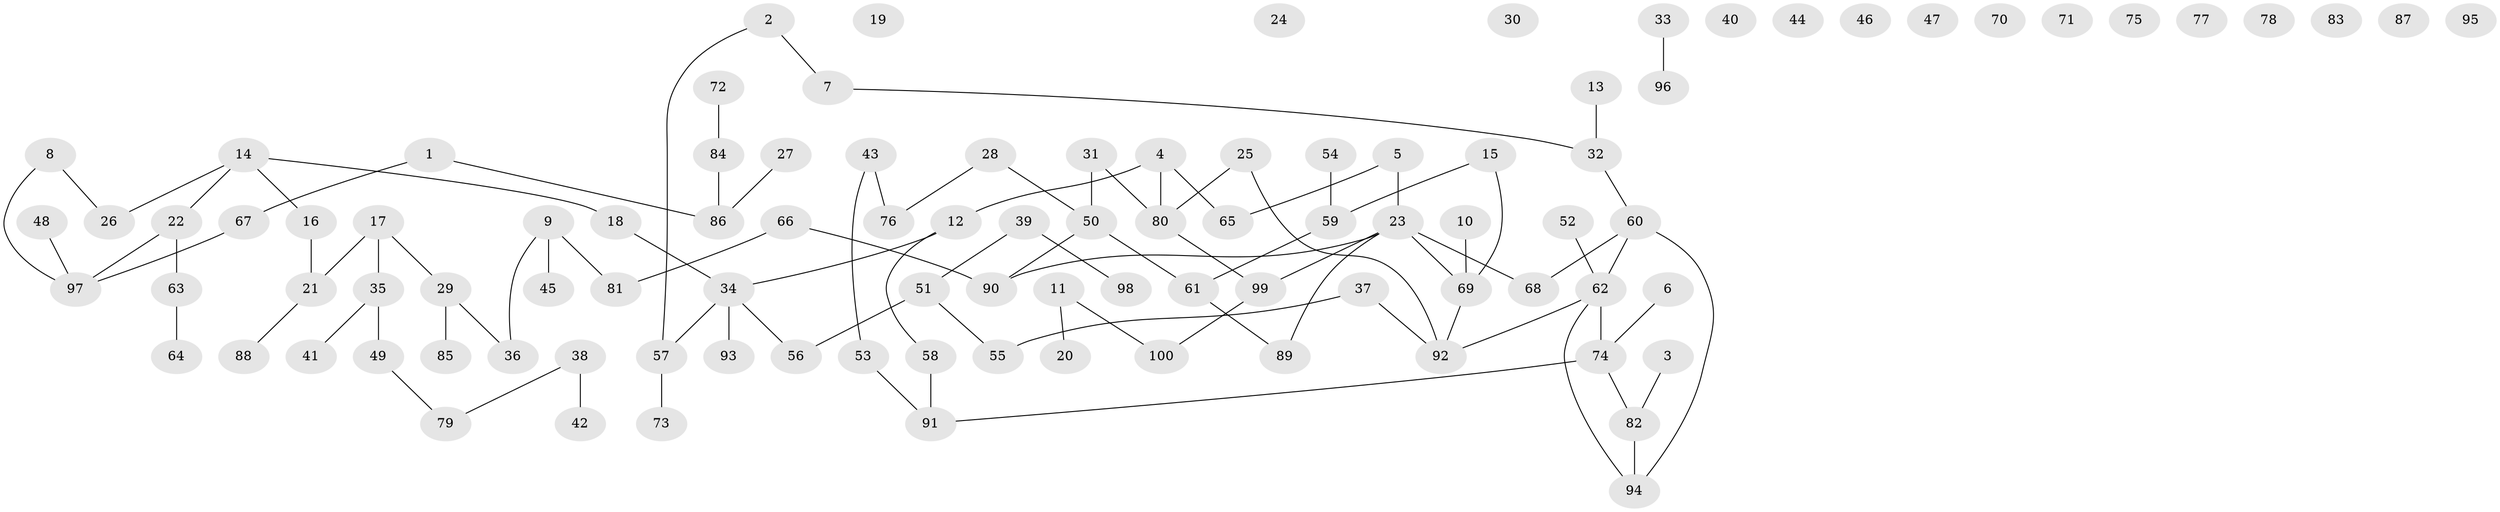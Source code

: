 // Generated by graph-tools (version 1.1) at 2025/13/03/09/25 04:13:11]
// undirected, 100 vertices, 97 edges
graph export_dot {
graph [start="1"]
  node [color=gray90,style=filled];
  1;
  2;
  3;
  4;
  5;
  6;
  7;
  8;
  9;
  10;
  11;
  12;
  13;
  14;
  15;
  16;
  17;
  18;
  19;
  20;
  21;
  22;
  23;
  24;
  25;
  26;
  27;
  28;
  29;
  30;
  31;
  32;
  33;
  34;
  35;
  36;
  37;
  38;
  39;
  40;
  41;
  42;
  43;
  44;
  45;
  46;
  47;
  48;
  49;
  50;
  51;
  52;
  53;
  54;
  55;
  56;
  57;
  58;
  59;
  60;
  61;
  62;
  63;
  64;
  65;
  66;
  67;
  68;
  69;
  70;
  71;
  72;
  73;
  74;
  75;
  76;
  77;
  78;
  79;
  80;
  81;
  82;
  83;
  84;
  85;
  86;
  87;
  88;
  89;
  90;
  91;
  92;
  93;
  94;
  95;
  96;
  97;
  98;
  99;
  100;
  1 -- 67;
  1 -- 86;
  2 -- 7;
  2 -- 57;
  3 -- 82;
  4 -- 12;
  4 -- 65;
  4 -- 80;
  5 -- 23;
  5 -- 65;
  6 -- 74;
  7 -- 32;
  8 -- 26;
  8 -- 97;
  9 -- 36;
  9 -- 45;
  9 -- 81;
  10 -- 69;
  11 -- 20;
  11 -- 100;
  12 -- 34;
  12 -- 58;
  13 -- 32;
  14 -- 16;
  14 -- 18;
  14 -- 22;
  14 -- 26;
  15 -- 59;
  15 -- 69;
  16 -- 21;
  17 -- 21;
  17 -- 29;
  17 -- 35;
  18 -- 34;
  21 -- 88;
  22 -- 63;
  22 -- 97;
  23 -- 68;
  23 -- 69;
  23 -- 89;
  23 -- 90;
  23 -- 99;
  25 -- 80;
  25 -- 92;
  27 -- 86;
  28 -- 50;
  28 -- 76;
  29 -- 36;
  29 -- 85;
  31 -- 50;
  31 -- 80;
  32 -- 60;
  33 -- 96;
  34 -- 56;
  34 -- 57;
  34 -- 93;
  35 -- 41;
  35 -- 49;
  37 -- 55;
  37 -- 92;
  38 -- 42;
  38 -- 79;
  39 -- 51;
  39 -- 98;
  43 -- 53;
  43 -- 76;
  48 -- 97;
  49 -- 79;
  50 -- 61;
  50 -- 90;
  51 -- 55;
  51 -- 56;
  52 -- 62;
  53 -- 91;
  54 -- 59;
  57 -- 73;
  58 -- 91;
  59 -- 61;
  60 -- 62;
  60 -- 68;
  60 -- 94;
  61 -- 89;
  62 -- 74;
  62 -- 92;
  62 -- 94;
  63 -- 64;
  66 -- 81;
  66 -- 90;
  67 -- 97;
  69 -- 92;
  72 -- 84;
  74 -- 82;
  74 -- 91;
  80 -- 99;
  82 -- 94;
  84 -- 86;
  99 -- 100;
}
